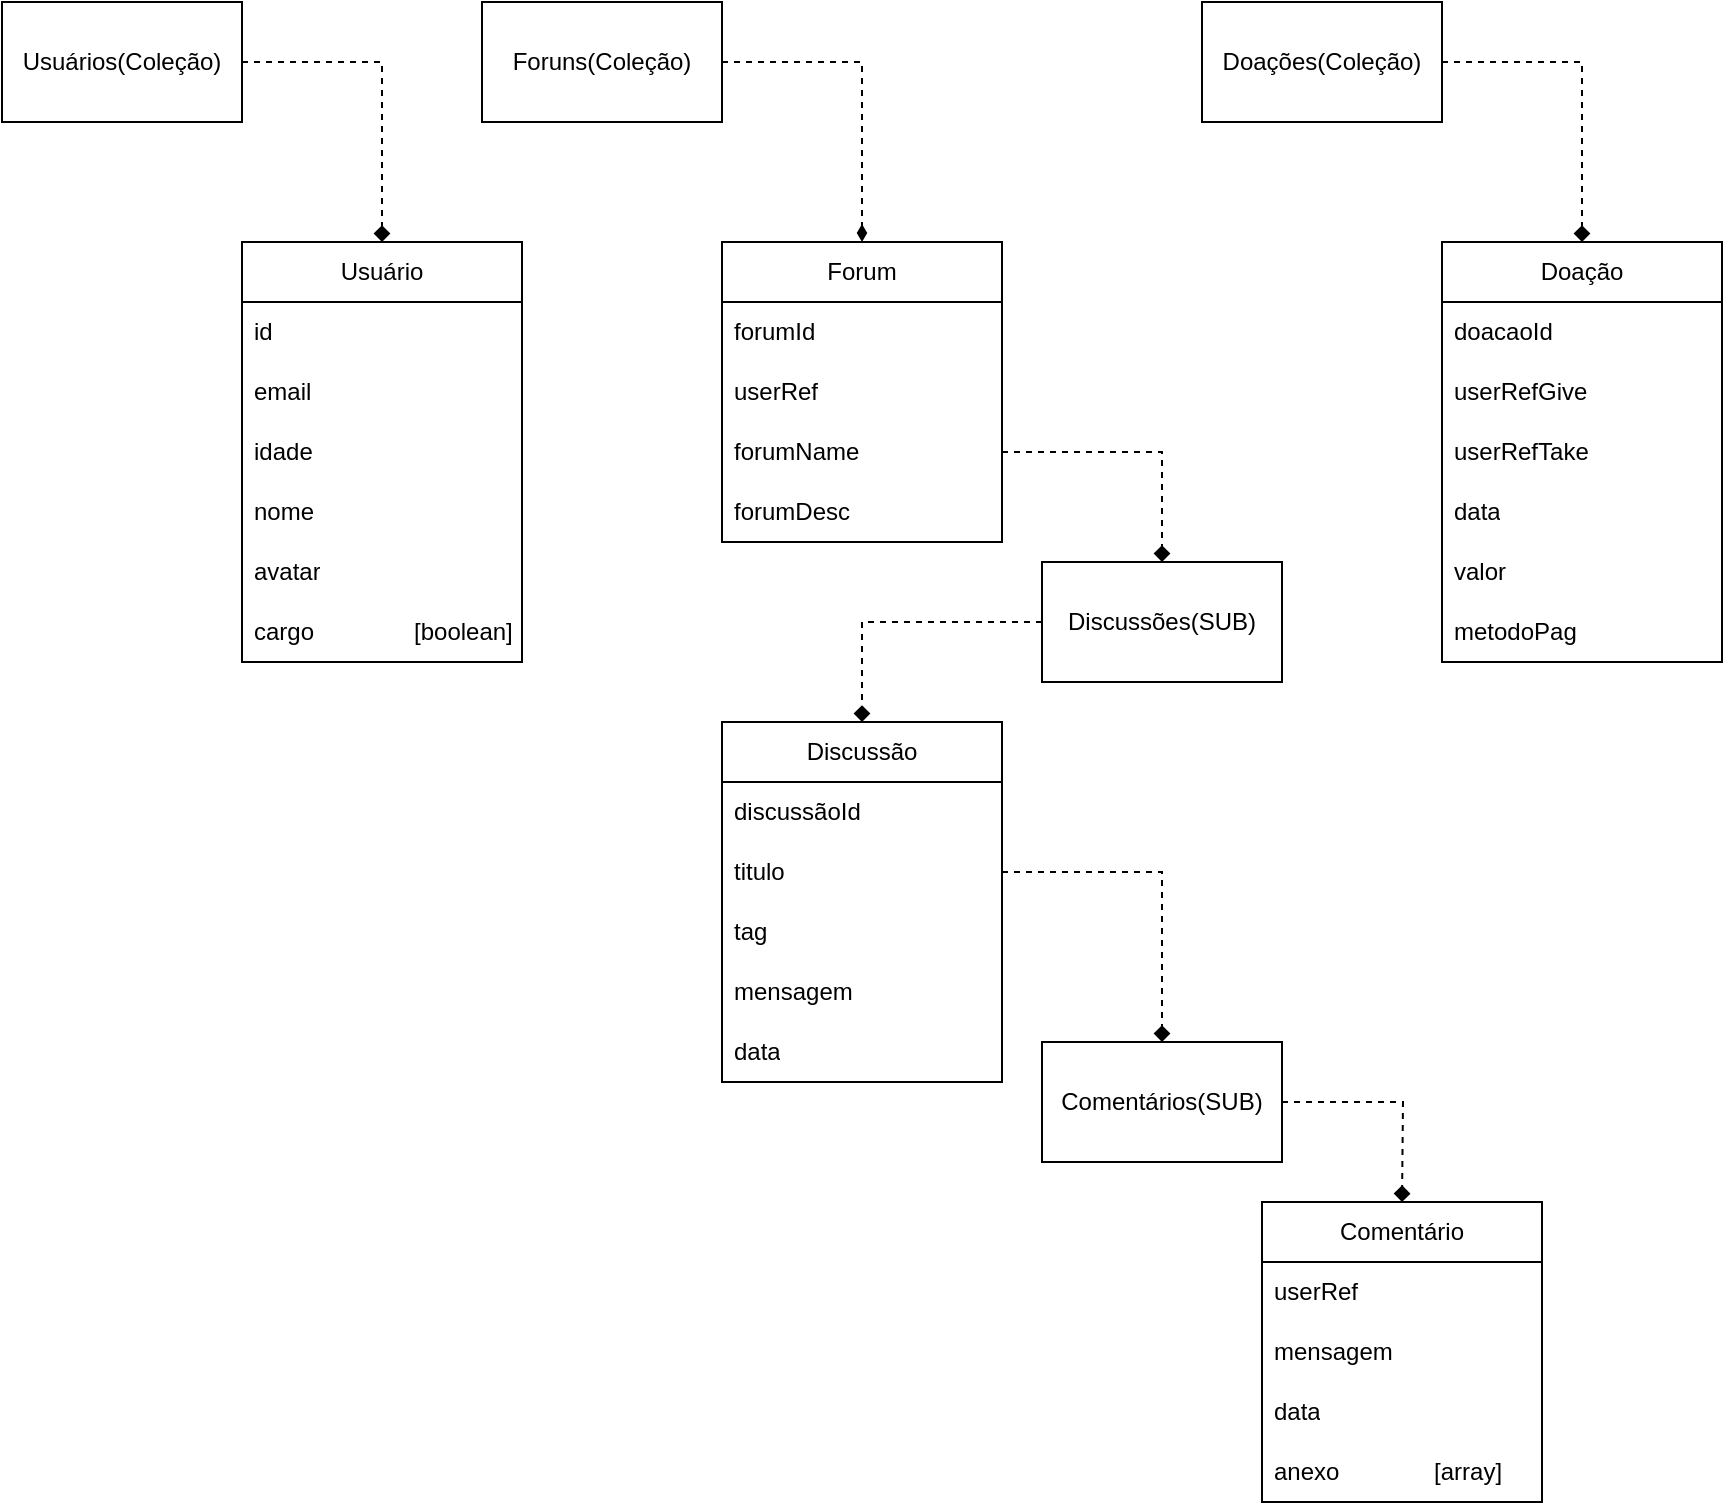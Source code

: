 <mxfile version="26.1.1">
  <diagram name="Page-1" id="ezEhGGHMIytJ21E4FKlc">
    <mxGraphModel dx="1813" dy="1607" grid="1" gridSize="10" guides="1" tooltips="1" connect="1" arrows="1" fold="1" page="1" pageScale="1" pageWidth="850" pageHeight="1100" math="0" shadow="0">
      <root>
        <mxCell id="0" />
        <mxCell id="1" parent="0" />
        <mxCell id="HNJrsGqKxloYX6hX_DYY-3" value="Usuário" style="swimlane;fontStyle=0;childLayout=stackLayout;horizontal=1;startSize=30;horizontalStack=0;resizeParent=1;resizeParentMax=0;resizeLast=0;collapsible=1;marginBottom=0;whiteSpace=wrap;html=1;" vertex="1" parent="1">
          <mxGeometry x="40" y="80" width="140" height="210" as="geometry" />
        </mxCell>
        <mxCell id="HNJrsGqKxloYX6hX_DYY-13" value="id&lt;span style=&quot;white-space: pre;&quot;&gt;&#x9;&lt;/span&gt;" style="text;strokeColor=none;fillColor=none;align=left;verticalAlign=middle;spacingLeft=4;spacingRight=4;overflow=hidden;points=[[0,0.5],[1,0.5]];portConstraint=eastwest;rotatable=0;whiteSpace=wrap;html=1;" vertex="1" parent="HNJrsGqKxloYX6hX_DYY-3">
          <mxGeometry y="30" width="140" height="30" as="geometry" />
        </mxCell>
        <mxCell id="HNJrsGqKxloYX6hX_DYY-6" value="email" style="text;strokeColor=none;fillColor=none;align=left;verticalAlign=middle;spacingLeft=4;spacingRight=4;overflow=hidden;points=[[0,0.5],[1,0.5]];portConstraint=eastwest;rotatable=0;whiteSpace=wrap;html=1;" vertex="1" parent="HNJrsGqKxloYX6hX_DYY-3">
          <mxGeometry y="60" width="140" height="30" as="geometry" />
        </mxCell>
        <mxCell id="HNJrsGqKxloYX6hX_DYY-7" value="idade" style="text;strokeColor=none;fillColor=none;align=left;verticalAlign=middle;spacingLeft=4;spacingRight=4;overflow=hidden;points=[[0,0.5],[1,0.5]];portConstraint=eastwest;rotatable=0;whiteSpace=wrap;html=1;" vertex="1" parent="HNJrsGqKxloYX6hX_DYY-3">
          <mxGeometry y="90" width="140" height="30" as="geometry" />
        </mxCell>
        <mxCell id="HNJrsGqKxloYX6hX_DYY-4" value="nome" style="text;strokeColor=none;fillColor=none;align=left;verticalAlign=middle;spacingLeft=4;spacingRight=4;overflow=hidden;points=[[0,0.5],[1,0.5]];portConstraint=eastwest;rotatable=0;whiteSpace=wrap;html=1;" vertex="1" parent="HNJrsGqKxloYX6hX_DYY-3">
          <mxGeometry y="120" width="140" height="30" as="geometry" />
        </mxCell>
        <mxCell id="HNJrsGqKxloYX6hX_DYY-9" value="avatar" style="text;strokeColor=none;fillColor=none;align=left;verticalAlign=middle;spacingLeft=4;spacingRight=4;overflow=hidden;points=[[0,0.5],[1,0.5]];portConstraint=eastwest;rotatable=0;whiteSpace=wrap;html=1;" vertex="1" parent="HNJrsGqKxloYX6hX_DYY-3">
          <mxGeometry y="150" width="140" height="30" as="geometry" />
        </mxCell>
        <mxCell id="HNJrsGqKxloYX6hX_DYY-10" value="cargo&lt;span style=&quot;white-space: pre;&quot;&gt;&#x9;&lt;/span&gt;&lt;span style=&quot;white-space: pre;&quot;&gt;&#x9;&lt;/span&gt;[boolean]" style="text;strokeColor=none;fillColor=none;align=left;verticalAlign=middle;spacingLeft=4;spacingRight=4;overflow=hidden;points=[[0,0.5],[1,0.5]];portConstraint=eastwest;rotatable=0;whiteSpace=wrap;html=1;" vertex="1" parent="HNJrsGqKxloYX6hX_DYY-3">
          <mxGeometry y="180" width="140" height="30" as="geometry" />
        </mxCell>
        <mxCell id="HNJrsGqKxloYX6hX_DYY-25" value="Forum" style="swimlane;fontStyle=0;childLayout=stackLayout;horizontal=1;startSize=30;horizontalStack=0;resizeParent=1;resizeParentMax=0;resizeLast=0;collapsible=1;marginBottom=0;whiteSpace=wrap;html=1;" vertex="1" parent="1">
          <mxGeometry x="280" y="80" width="140" height="150" as="geometry" />
        </mxCell>
        <mxCell id="HNJrsGqKxloYX6hX_DYY-26" value="forumId" style="text;strokeColor=none;fillColor=none;align=left;verticalAlign=middle;spacingLeft=4;spacingRight=4;overflow=hidden;points=[[0,0.5],[1,0.5]];portConstraint=eastwest;rotatable=0;whiteSpace=wrap;html=1;" vertex="1" parent="HNJrsGqKxloYX6hX_DYY-25">
          <mxGeometry y="30" width="140" height="30" as="geometry" />
        </mxCell>
        <mxCell id="HNJrsGqKxloYX6hX_DYY-35" value="userRef" style="text;strokeColor=none;fillColor=none;align=left;verticalAlign=middle;spacingLeft=4;spacingRight=4;overflow=hidden;points=[[0,0.5],[1,0.5]];portConstraint=eastwest;rotatable=0;whiteSpace=wrap;html=1;" vertex="1" parent="HNJrsGqKxloYX6hX_DYY-25">
          <mxGeometry y="60" width="140" height="30" as="geometry" />
        </mxCell>
        <mxCell id="HNJrsGqKxloYX6hX_DYY-27" value="forumName" style="text;strokeColor=none;fillColor=none;align=left;verticalAlign=middle;spacingLeft=4;spacingRight=4;overflow=hidden;points=[[0,0.5],[1,0.5]];portConstraint=eastwest;rotatable=0;whiteSpace=wrap;html=1;" vertex="1" parent="HNJrsGqKxloYX6hX_DYY-25">
          <mxGeometry y="90" width="140" height="30" as="geometry" />
        </mxCell>
        <mxCell id="HNJrsGqKxloYX6hX_DYY-28" value="forumDesc" style="text;strokeColor=none;fillColor=none;align=left;verticalAlign=middle;spacingLeft=4;spacingRight=4;overflow=hidden;points=[[0,0.5],[1,0.5]];portConstraint=eastwest;rotatable=0;whiteSpace=wrap;html=1;" vertex="1" parent="HNJrsGqKxloYX6hX_DYY-25">
          <mxGeometry y="120" width="140" height="30" as="geometry" />
        </mxCell>
        <mxCell id="HNJrsGqKxloYX6hX_DYY-56" style="edgeStyle=orthogonalEdgeStyle;rounded=0;orthogonalLoop=1;jettySize=auto;html=1;exitX=0;exitY=0.5;exitDx=0;exitDy=0;entryX=0.5;entryY=0;entryDx=0;entryDy=0;dashed=1;endArrow=diamond;endFill=1;" edge="1" parent="1" source="HNJrsGqKxloYX6hX_DYY-33" target="HNJrsGqKxloYX6hX_DYY-36">
          <mxGeometry relative="1" as="geometry" />
        </mxCell>
        <mxCell id="HNJrsGqKxloYX6hX_DYY-33" value="Discussões(SUB)" style="rounded=0;whiteSpace=wrap;html=1;" vertex="1" parent="1">
          <mxGeometry x="440" y="240" width="120" height="60" as="geometry" />
        </mxCell>
        <mxCell id="HNJrsGqKxloYX6hX_DYY-34" style="edgeStyle=orthogonalEdgeStyle;rounded=0;orthogonalLoop=1;jettySize=auto;html=1;exitX=1;exitY=0.5;exitDx=0;exitDy=0;entryX=0.5;entryY=0;entryDx=0;entryDy=0;dashed=1;endArrow=diamond;endFill=1;" edge="1" parent="1" source="HNJrsGqKxloYX6hX_DYY-27" target="HNJrsGqKxloYX6hX_DYY-33">
          <mxGeometry relative="1" as="geometry">
            <mxPoint x="510" y="155" as="targetPoint" />
          </mxGeometry>
        </mxCell>
        <mxCell id="HNJrsGqKxloYX6hX_DYY-36" value="Discussão" style="swimlane;fontStyle=0;childLayout=stackLayout;horizontal=1;startSize=30;horizontalStack=0;resizeParent=1;resizeParentMax=0;resizeLast=0;collapsible=1;marginBottom=0;whiteSpace=wrap;html=1;" vertex="1" parent="1">
          <mxGeometry x="280" y="320" width="140" height="180" as="geometry" />
        </mxCell>
        <mxCell id="HNJrsGqKxloYX6hX_DYY-37" value="discussãoId" style="text;strokeColor=none;fillColor=none;align=left;verticalAlign=middle;spacingLeft=4;spacingRight=4;overflow=hidden;points=[[0,0.5],[1,0.5]];portConstraint=eastwest;rotatable=0;whiteSpace=wrap;html=1;" vertex="1" parent="HNJrsGqKxloYX6hX_DYY-36">
          <mxGeometry y="30" width="140" height="30" as="geometry" />
        </mxCell>
        <mxCell id="HNJrsGqKxloYX6hX_DYY-38" value="titulo" style="text;strokeColor=none;fillColor=none;align=left;verticalAlign=middle;spacingLeft=4;spacingRight=4;overflow=hidden;points=[[0,0.5],[1,0.5]];portConstraint=eastwest;rotatable=0;whiteSpace=wrap;html=1;" vertex="1" parent="HNJrsGqKxloYX6hX_DYY-36">
          <mxGeometry y="60" width="140" height="30" as="geometry" />
        </mxCell>
        <mxCell id="HNJrsGqKxloYX6hX_DYY-39" value="tag" style="text;strokeColor=none;fillColor=none;align=left;verticalAlign=middle;spacingLeft=4;spacingRight=4;overflow=hidden;points=[[0,0.5],[1,0.5]];portConstraint=eastwest;rotatable=0;whiteSpace=wrap;html=1;" vertex="1" parent="HNJrsGqKxloYX6hX_DYY-36">
          <mxGeometry y="90" width="140" height="30" as="geometry" />
        </mxCell>
        <mxCell id="HNJrsGqKxloYX6hX_DYY-41" value="mensagem" style="text;strokeColor=none;fillColor=none;align=left;verticalAlign=middle;spacingLeft=4;spacingRight=4;overflow=hidden;points=[[0,0.5],[1,0.5]];portConstraint=eastwest;rotatable=0;whiteSpace=wrap;html=1;" vertex="1" parent="HNJrsGqKxloYX6hX_DYY-36">
          <mxGeometry y="120" width="140" height="30" as="geometry" />
        </mxCell>
        <mxCell id="HNJrsGqKxloYX6hX_DYY-57" value="data" style="text;strokeColor=none;fillColor=none;align=left;verticalAlign=middle;spacingLeft=4;spacingRight=4;overflow=hidden;points=[[0,0.5],[1,0.5]];portConstraint=eastwest;rotatable=0;whiteSpace=wrap;html=1;" vertex="1" parent="HNJrsGqKxloYX6hX_DYY-36">
          <mxGeometry y="150" width="140" height="30" as="geometry" />
        </mxCell>
        <mxCell id="HNJrsGqKxloYX6hX_DYY-50" style="edgeStyle=orthogonalEdgeStyle;rounded=0;orthogonalLoop=1;jettySize=auto;html=1;exitX=1;exitY=0.5;exitDx=0;exitDy=0;entryX=0.5;entryY=0;entryDx=0;entryDy=0;strokeColor=none;dashed=1;endArrow=diamond;endFill=1;" edge="1" parent="1" source="HNJrsGqKxloYX6hX_DYY-42">
          <mxGeometry relative="1" as="geometry">
            <mxPoint x="620" y="560" as="targetPoint" />
          </mxGeometry>
        </mxCell>
        <mxCell id="HNJrsGqKxloYX6hX_DYY-51" style="edgeStyle=orthogonalEdgeStyle;rounded=0;orthogonalLoop=1;jettySize=auto;html=1;exitX=1;exitY=0.5;exitDx=0;exitDy=0;entryX=0.5;entryY=0;entryDx=0;entryDy=0;dashed=1;endArrow=diamond;endFill=1;" edge="1" parent="1" source="HNJrsGqKxloYX6hX_DYY-42">
          <mxGeometry relative="1" as="geometry">
            <mxPoint x="620" y="560" as="targetPoint" />
          </mxGeometry>
        </mxCell>
        <mxCell id="HNJrsGqKxloYX6hX_DYY-42" value="Comentários(SUB)" style="rounded=0;whiteSpace=wrap;html=1;" vertex="1" parent="1">
          <mxGeometry x="440" y="480" width="120" height="60" as="geometry" />
        </mxCell>
        <mxCell id="HNJrsGqKxloYX6hX_DYY-43" style="edgeStyle=orthogonalEdgeStyle;rounded=0;orthogonalLoop=1;jettySize=auto;html=1;exitX=1;exitY=0.5;exitDx=0;exitDy=0;entryX=0.5;entryY=0;entryDx=0;entryDy=0;dashed=1;endArrow=diamond;endFill=1;" edge="1" parent="1" source="HNJrsGqKxloYX6hX_DYY-38" target="HNJrsGqKxloYX6hX_DYY-42">
          <mxGeometry relative="1" as="geometry" />
        </mxCell>
        <mxCell id="HNJrsGqKxloYX6hX_DYY-45" value="Comentário" style="swimlane;fontStyle=0;childLayout=stackLayout;horizontal=1;startSize=30;horizontalStack=0;resizeParent=1;resizeParentMax=0;resizeLast=0;collapsible=1;marginBottom=0;whiteSpace=wrap;html=1;" vertex="1" parent="1">
          <mxGeometry x="550" y="560" width="140" height="150" as="geometry" />
        </mxCell>
        <mxCell id="HNJrsGqKxloYX6hX_DYY-46" value="userRef" style="text;strokeColor=none;fillColor=none;align=left;verticalAlign=middle;spacingLeft=4;spacingRight=4;overflow=hidden;points=[[0,0.5],[1,0.5]];portConstraint=eastwest;rotatable=0;whiteSpace=wrap;html=1;" vertex="1" parent="HNJrsGqKxloYX6hX_DYY-45">
          <mxGeometry y="30" width="140" height="30" as="geometry" />
        </mxCell>
        <mxCell id="HNJrsGqKxloYX6hX_DYY-47" value="mensagem" style="text;strokeColor=none;fillColor=none;align=left;verticalAlign=middle;spacingLeft=4;spacingRight=4;overflow=hidden;points=[[0,0.5],[1,0.5]];portConstraint=eastwest;rotatable=0;whiteSpace=wrap;html=1;" vertex="1" parent="HNJrsGqKxloYX6hX_DYY-45">
          <mxGeometry y="60" width="140" height="30" as="geometry" />
        </mxCell>
        <mxCell id="HNJrsGqKxloYX6hX_DYY-48" value="data" style="text;strokeColor=none;fillColor=none;align=left;verticalAlign=middle;spacingLeft=4;spacingRight=4;overflow=hidden;points=[[0,0.5],[1,0.5]];portConstraint=eastwest;rotatable=0;whiteSpace=wrap;html=1;" vertex="1" parent="HNJrsGqKxloYX6hX_DYY-45">
          <mxGeometry y="90" width="140" height="30" as="geometry" />
        </mxCell>
        <mxCell id="HNJrsGqKxloYX6hX_DYY-49" value="anexo&lt;span style=&quot;white-space: pre;&quot;&gt;&#x9;&lt;/span&gt;&lt;span style=&quot;white-space: pre;&quot;&gt;&#x9;&lt;/span&gt;[array]" style="text;strokeColor=none;fillColor=none;align=left;verticalAlign=middle;spacingLeft=4;spacingRight=4;overflow=hidden;points=[[0,0.5],[1,0.5]];portConstraint=eastwest;rotatable=0;whiteSpace=wrap;html=1;" vertex="1" parent="HNJrsGqKxloYX6hX_DYY-45">
          <mxGeometry y="120" width="140" height="30" as="geometry" />
        </mxCell>
        <mxCell id="HNJrsGqKxloYX6hX_DYY-58" value="Doação" style="swimlane;fontStyle=0;childLayout=stackLayout;horizontal=1;startSize=30;horizontalStack=0;resizeParent=1;resizeParentMax=0;resizeLast=0;collapsible=1;marginBottom=0;whiteSpace=wrap;html=1;" vertex="1" parent="1">
          <mxGeometry x="640" y="80" width="140" height="210" as="geometry" />
        </mxCell>
        <mxCell id="HNJrsGqKxloYX6hX_DYY-59" value="doacaoId" style="text;strokeColor=none;fillColor=none;align=left;verticalAlign=middle;spacingLeft=4;spacingRight=4;overflow=hidden;points=[[0,0.5],[1,0.5]];portConstraint=eastwest;rotatable=0;whiteSpace=wrap;html=1;" vertex="1" parent="HNJrsGqKxloYX6hX_DYY-58">
          <mxGeometry y="30" width="140" height="30" as="geometry" />
        </mxCell>
        <mxCell id="HNJrsGqKxloYX6hX_DYY-60" value="userRefGive" style="text;strokeColor=none;fillColor=none;align=left;verticalAlign=middle;spacingLeft=4;spacingRight=4;overflow=hidden;points=[[0,0.5],[1,0.5]];portConstraint=eastwest;rotatable=0;whiteSpace=wrap;html=1;" vertex="1" parent="HNJrsGqKxloYX6hX_DYY-58">
          <mxGeometry y="60" width="140" height="30" as="geometry" />
        </mxCell>
        <mxCell id="HNJrsGqKxloYX6hX_DYY-61" value="userRefTake" style="text;strokeColor=none;fillColor=none;align=left;verticalAlign=middle;spacingLeft=4;spacingRight=4;overflow=hidden;points=[[0,0.5],[1,0.5]];portConstraint=eastwest;rotatable=0;whiteSpace=wrap;html=1;" vertex="1" parent="HNJrsGqKxloYX6hX_DYY-58">
          <mxGeometry y="90" width="140" height="30" as="geometry" />
        </mxCell>
        <mxCell id="HNJrsGqKxloYX6hX_DYY-62" value="data" style="text;strokeColor=none;fillColor=none;align=left;verticalAlign=middle;spacingLeft=4;spacingRight=4;overflow=hidden;points=[[0,0.5],[1,0.5]];portConstraint=eastwest;rotatable=0;whiteSpace=wrap;html=1;" vertex="1" parent="HNJrsGqKxloYX6hX_DYY-58">
          <mxGeometry y="120" width="140" height="30" as="geometry" />
        </mxCell>
        <mxCell id="HNJrsGqKxloYX6hX_DYY-63" value="valor" style="text;strokeColor=none;fillColor=none;align=left;verticalAlign=middle;spacingLeft=4;spacingRight=4;overflow=hidden;points=[[0,0.5],[1,0.5]];portConstraint=eastwest;rotatable=0;whiteSpace=wrap;html=1;" vertex="1" parent="HNJrsGqKxloYX6hX_DYY-58">
          <mxGeometry y="150" width="140" height="30" as="geometry" />
        </mxCell>
        <mxCell id="HNJrsGqKxloYX6hX_DYY-64" value="metodoPag" style="text;strokeColor=none;fillColor=none;align=left;verticalAlign=middle;spacingLeft=4;spacingRight=4;overflow=hidden;points=[[0,0.5],[1,0.5]];portConstraint=eastwest;rotatable=0;whiteSpace=wrap;html=1;" vertex="1" parent="HNJrsGqKxloYX6hX_DYY-58">
          <mxGeometry y="180" width="140" height="30" as="geometry" />
        </mxCell>
        <mxCell id="HNJrsGqKxloYX6hX_DYY-74" style="edgeStyle=orthogonalEdgeStyle;rounded=0;orthogonalLoop=1;jettySize=auto;html=1;exitX=1;exitY=0.5;exitDx=0;exitDy=0;entryX=0.5;entryY=0;entryDx=0;entryDy=0;dashed=1;endArrow=diamond;endFill=1;" edge="1" parent="1" source="HNJrsGqKxloYX6hX_DYY-69" target="HNJrsGqKxloYX6hX_DYY-3">
          <mxGeometry relative="1" as="geometry" />
        </mxCell>
        <mxCell id="HNJrsGqKxloYX6hX_DYY-69" value="Usuários(Coleção)" style="rounded=0;whiteSpace=wrap;html=1;" vertex="1" parent="1">
          <mxGeometry x="-80" y="-40" width="120" height="60" as="geometry" />
        </mxCell>
        <mxCell id="HNJrsGqKxloYX6hX_DYY-73" style="edgeStyle=orthogonalEdgeStyle;rounded=0;orthogonalLoop=1;jettySize=auto;html=1;exitX=1;exitY=0.5;exitDx=0;exitDy=0;entryX=0.5;entryY=0;entryDx=0;entryDy=0;dashed=1;endArrow=diamondThin;endFill=1;" edge="1" parent="1" source="HNJrsGqKxloYX6hX_DYY-70" target="HNJrsGqKxloYX6hX_DYY-25">
          <mxGeometry relative="1" as="geometry" />
        </mxCell>
        <mxCell id="HNJrsGqKxloYX6hX_DYY-70" value="Foruns(Coleção)" style="rounded=0;whiteSpace=wrap;html=1;" vertex="1" parent="1">
          <mxGeometry x="160" y="-40" width="120" height="60" as="geometry" />
        </mxCell>
        <mxCell id="HNJrsGqKxloYX6hX_DYY-72" style="edgeStyle=orthogonalEdgeStyle;rounded=0;orthogonalLoop=1;jettySize=auto;html=1;exitX=1;exitY=0.5;exitDx=0;exitDy=0;entryX=0.5;entryY=0;entryDx=0;entryDy=0;dashed=1;endArrow=diamond;endFill=1;" edge="1" parent="1" source="HNJrsGqKxloYX6hX_DYY-71" target="HNJrsGqKxloYX6hX_DYY-58">
          <mxGeometry relative="1" as="geometry" />
        </mxCell>
        <mxCell id="HNJrsGqKxloYX6hX_DYY-71" value="Doações(Coleção)" style="rounded=0;whiteSpace=wrap;html=1;" vertex="1" parent="1">
          <mxGeometry x="520" y="-40" width="120" height="60" as="geometry" />
        </mxCell>
      </root>
    </mxGraphModel>
  </diagram>
</mxfile>
